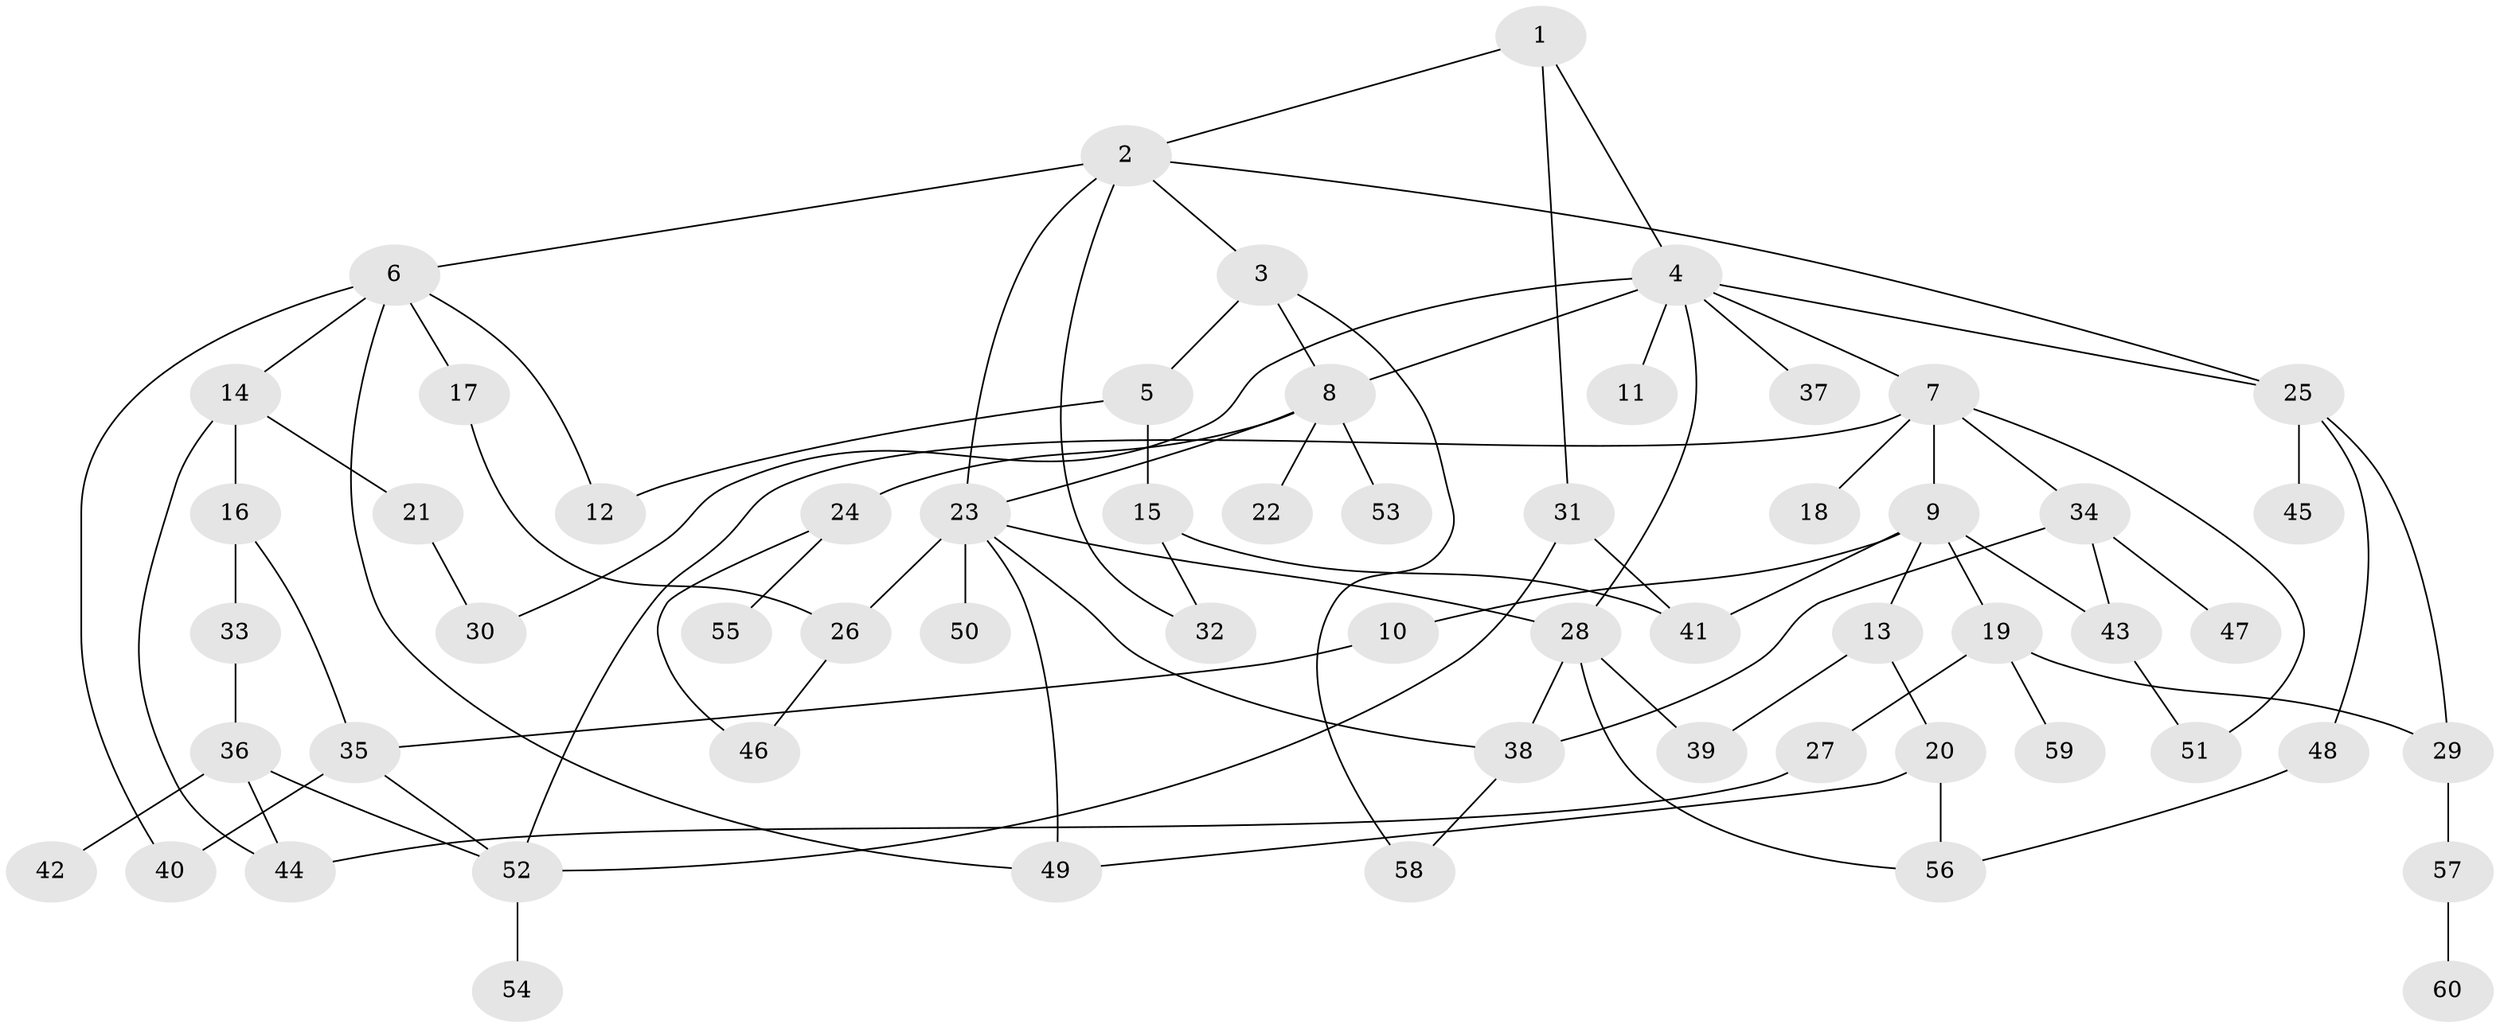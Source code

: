 // Generated by graph-tools (version 1.1) at 2025/49/03/09/25 03:49:16]
// undirected, 60 vertices, 88 edges
graph export_dot {
graph [start="1"]
  node [color=gray90,style=filled];
  1;
  2;
  3;
  4;
  5;
  6;
  7;
  8;
  9;
  10;
  11;
  12;
  13;
  14;
  15;
  16;
  17;
  18;
  19;
  20;
  21;
  22;
  23;
  24;
  25;
  26;
  27;
  28;
  29;
  30;
  31;
  32;
  33;
  34;
  35;
  36;
  37;
  38;
  39;
  40;
  41;
  42;
  43;
  44;
  45;
  46;
  47;
  48;
  49;
  50;
  51;
  52;
  53;
  54;
  55;
  56;
  57;
  58;
  59;
  60;
  1 -- 2;
  1 -- 4;
  1 -- 31;
  2 -- 3;
  2 -- 6;
  2 -- 25;
  2 -- 23;
  2 -- 32;
  3 -- 5;
  3 -- 8;
  3 -- 58;
  4 -- 7;
  4 -- 11;
  4 -- 37;
  4 -- 28;
  4 -- 30;
  4 -- 8;
  4 -- 25;
  5 -- 12;
  5 -- 15;
  6 -- 14;
  6 -- 17;
  6 -- 40;
  6 -- 49;
  6 -- 12;
  7 -- 9;
  7 -- 18;
  7 -- 34;
  7 -- 51;
  7 -- 52;
  8 -- 22;
  8 -- 23;
  8 -- 24;
  8 -- 53;
  9 -- 10;
  9 -- 13;
  9 -- 19;
  9 -- 43;
  9 -- 41;
  10 -- 35;
  13 -- 20;
  13 -- 39;
  14 -- 16;
  14 -- 21;
  14 -- 44;
  15 -- 32;
  15 -- 41;
  16 -- 33;
  16 -- 35;
  17 -- 26;
  19 -- 27;
  19 -- 29;
  19 -- 59;
  20 -- 49;
  20 -- 56;
  21 -- 30;
  23 -- 28;
  23 -- 50;
  23 -- 38;
  23 -- 49;
  23 -- 26;
  24 -- 55;
  24 -- 46;
  25 -- 45;
  25 -- 48;
  25 -- 29;
  26 -- 46;
  27 -- 44;
  28 -- 56;
  28 -- 38;
  28 -- 39;
  29 -- 57;
  31 -- 52;
  31 -- 41;
  33 -- 36;
  34 -- 38;
  34 -- 47;
  34 -- 43;
  35 -- 40;
  35 -- 52;
  36 -- 42;
  36 -- 52;
  36 -- 44;
  38 -- 58;
  43 -- 51;
  48 -- 56;
  52 -- 54;
  57 -- 60;
}
